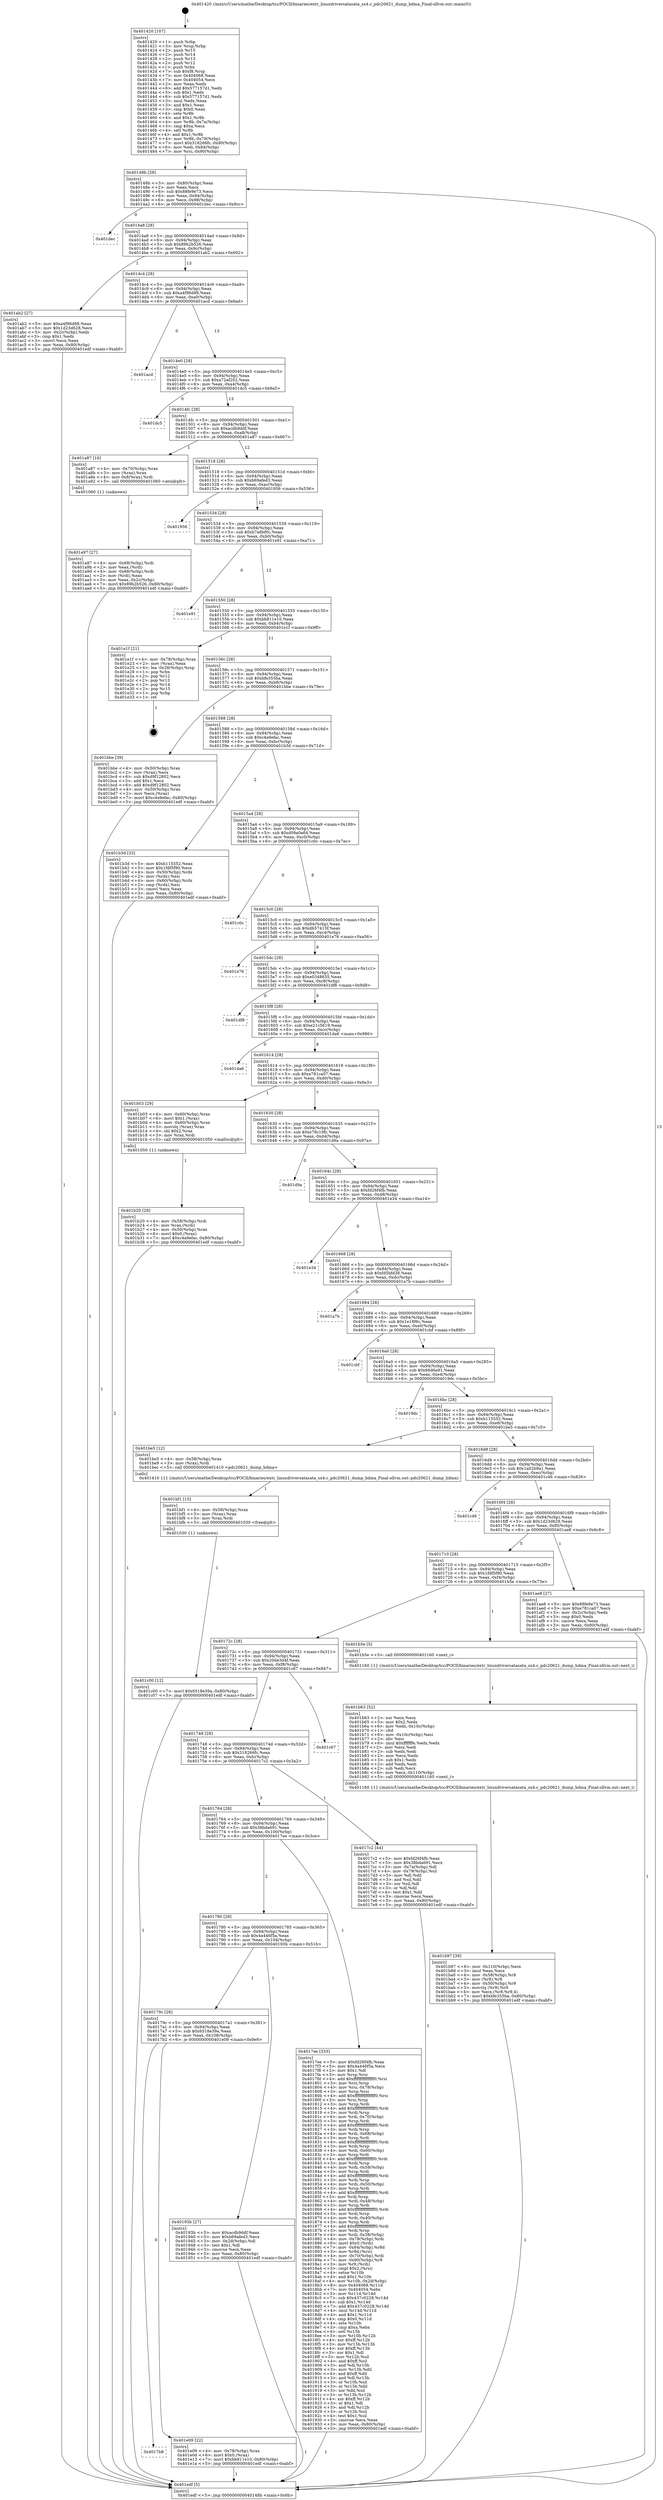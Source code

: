 digraph "0x401420" {
  label = "0x401420 (/mnt/c/Users/mathe/Desktop/tcc/POCII/binaries/extr_linuxdriversatasata_sx4.c_pdc20621_dump_hdma_Final-ollvm.out::main(0))"
  labelloc = "t"
  node[shape=record]

  Entry [label="",width=0.3,height=0.3,shape=circle,fillcolor=black,style=filled]
  "0x40148b" [label="{
     0x40148b [29]\l
     | [instrs]\l
     &nbsp;&nbsp;0x40148b \<+3\>: mov -0x80(%rbp),%eax\l
     &nbsp;&nbsp;0x40148e \<+2\>: mov %eax,%ecx\l
     &nbsp;&nbsp;0x401490 \<+6\>: sub $0x88fe9e73,%ecx\l
     &nbsp;&nbsp;0x401496 \<+6\>: mov %eax,-0x94(%rbp)\l
     &nbsp;&nbsp;0x40149c \<+6\>: mov %ecx,-0x98(%rbp)\l
     &nbsp;&nbsp;0x4014a2 \<+6\>: je 0000000000401dec \<main+0x9cc\>\l
  }"]
  "0x401dec" [label="{
     0x401dec\l
  }", style=dashed]
  "0x4014a8" [label="{
     0x4014a8 [28]\l
     | [instrs]\l
     &nbsp;&nbsp;0x4014a8 \<+5\>: jmp 00000000004014ad \<main+0x8d\>\l
     &nbsp;&nbsp;0x4014ad \<+6\>: mov -0x94(%rbp),%eax\l
     &nbsp;&nbsp;0x4014b3 \<+5\>: sub $0x89b2b526,%eax\l
     &nbsp;&nbsp;0x4014b8 \<+6\>: mov %eax,-0x9c(%rbp)\l
     &nbsp;&nbsp;0x4014be \<+6\>: je 0000000000401ab2 \<main+0x692\>\l
  }"]
  Exit [label="",width=0.3,height=0.3,shape=circle,fillcolor=black,style=filled,peripheries=2]
  "0x401ab2" [label="{
     0x401ab2 [27]\l
     | [instrs]\l
     &nbsp;&nbsp;0x401ab2 \<+5\>: mov $0xa4f96d88,%eax\l
     &nbsp;&nbsp;0x401ab7 \<+5\>: mov $0x1d23d628,%ecx\l
     &nbsp;&nbsp;0x401abc \<+3\>: mov -0x2c(%rbp),%edx\l
     &nbsp;&nbsp;0x401abf \<+3\>: cmp $0x1,%edx\l
     &nbsp;&nbsp;0x401ac2 \<+3\>: cmovl %ecx,%eax\l
     &nbsp;&nbsp;0x401ac5 \<+3\>: mov %eax,-0x80(%rbp)\l
     &nbsp;&nbsp;0x401ac8 \<+5\>: jmp 0000000000401edf \<main+0xabf\>\l
  }"]
  "0x4014c4" [label="{
     0x4014c4 [28]\l
     | [instrs]\l
     &nbsp;&nbsp;0x4014c4 \<+5\>: jmp 00000000004014c9 \<main+0xa9\>\l
     &nbsp;&nbsp;0x4014c9 \<+6\>: mov -0x94(%rbp),%eax\l
     &nbsp;&nbsp;0x4014cf \<+5\>: sub $0xa4f96d88,%eax\l
     &nbsp;&nbsp;0x4014d4 \<+6\>: mov %eax,-0xa0(%rbp)\l
     &nbsp;&nbsp;0x4014da \<+6\>: je 0000000000401acd \<main+0x6ad\>\l
  }"]
  "0x4017b8" [label="{
     0x4017b8\l
  }", style=dashed]
  "0x401acd" [label="{
     0x401acd\l
  }", style=dashed]
  "0x4014e0" [label="{
     0x4014e0 [28]\l
     | [instrs]\l
     &nbsp;&nbsp;0x4014e0 \<+5\>: jmp 00000000004014e5 \<main+0xc5\>\l
     &nbsp;&nbsp;0x4014e5 \<+6\>: mov -0x94(%rbp),%eax\l
     &nbsp;&nbsp;0x4014eb \<+5\>: sub $0xa72af202,%eax\l
     &nbsp;&nbsp;0x4014f0 \<+6\>: mov %eax,-0xa4(%rbp)\l
     &nbsp;&nbsp;0x4014f6 \<+6\>: je 0000000000401dc5 \<main+0x9a5\>\l
  }"]
  "0x401e09" [label="{
     0x401e09 [22]\l
     | [instrs]\l
     &nbsp;&nbsp;0x401e09 \<+4\>: mov -0x78(%rbp),%rax\l
     &nbsp;&nbsp;0x401e0d \<+6\>: movl $0x0,(%rax)\l
     &nbsp;&nbsp;0x401e13 \<+7\>: movl $0xbb811e10,-0x80(%rbp)\l
     &nbsp;&nbsp;0x401e1a \<+5\>: jmp 0000000000401edf \<main+0xabf\>\l
  }"]
  "0x401dc5" [label="{
     0x401dc5\l
  }", style=dashed]
  "0x4014fc" [label="{
     0x4014fc [28]\l
     | [instrs]\l
     &nbsp;&nbsp;0x4014fc \<+5\>: jmp 0000000000401501 \<main+0xe1\>\l
     &nbsp;&nbsp;0x401501 \<+6\>: mov -0x94(%rbp),%eax\l
     &nbsp;&nbsp;0x401507 \<+5\>: sub $0xacdb9ddf,%eax\l
     &nbsp;&nbsp;0x40150c \<+6\>: mov %eax,-0xa8(%rbp)\l
     &nbsp;&nbsp;0x401512 \<+6\>: je 0000000000401a87 \<main+0x667\>\l
  }"]
  "0x401c00" [label="{
     0x401c00 [12]\l
     | [instrs]\l
     &nbsp;&nbsp;0x401c00 \<+7\>: movl $0x6518e39a,-0x80(%rbp)\l
     &nbsp;&nbsp;0x401c07 \<+5\>: jmp 0000000000401edf \<main+0xabf\>\l
  }"]
  "0x401a87" [label="{
     0x401a87 [16]\l
     | [instrs]\l
     &nbsp;&nbsp;0x401a87 \<+4\>: mov -0x70(%rbp),%rax\l
     &nbsp;&nbsp;0x401a8b \<+3\>: mov (%rax),%rax\l
     &nbsp;&nbsp;0x401a8e \<+4\>: mov 0x8(%rax),%rdi\l
     &nbsp;&nbsp;0x401a92 \<+5\>: call 0000000000401060 \<atoi@plt\>\l
     | [calls]\l
     &nbsp;&nbsp;0x401060 \{1\} (unknown)\l
  }"]
  "0x401518" [label="{
     0x401518 [28]\l
     | [instrs]\l
     &nbsp;&nbsp;0x401518 \<+5\>: jmp 000000000040151d \<main+0xfd\>\l
     &nbsp;&nbsp;0x40151d \<+6\>: mov -0x94(%rbp),%eax\l
     &nbsp;&nbsp;0x401523 \<+5\>: sub $0xb69afed3,%eax\l
     &nbsp;&nbsp;0x401528 \<+6\>: mov %eax,-0xac(%rbp)\l
     &nbsp;&nbsp;0x40152e \<+6\>: je 0000000000401956 \<main+0x536\>\l
  }"]
  "0x401bf1" [label="{
     0x401bf1 [15]\l
     | [instrs]\l
     &nbsp;&nbsp;0x401bf1 \<+4\>: mov -0x58(%rbp),%rax\l
     &nbsp;&nbsp;0x401bf5 \<+3\>: mov (%rax),%rax\l
     &nbsp;&nbsp;0x401bf8 \<+3\>: mov %rax,%rdi\l
     &nbsp;&nbsp;0x401bfb \<+5\>: call 0000000000401030 \<free@plt\>\l
     | [calls]\l
     &nbsp;&nbsp;0x401030 \{1\} (unknown)\l
  }"]
  "0x401956" [label="{
     0x401956\l
  }", style=dashed]
  "0x401534" [label="{
     0x401534 [28]\l
     | [instrs]\l
     &nbsp;&nbsp;0x401534 \<+5\>: jmp 0000000000401539 \<main+0x119\>\l
     &nbsp;&nbsp;0x401539 \<+6\>: mov -0x94(%rbp),%eax\l
     &nbsp;&nbsp;0x40153f \<+5\>: sub $0xb7a8bf0c,%eax\l
     &nbsp;&nbsp;0x401544 \<+6\>: mov %eax,-0xb0(%rbp)\l
     &nbsp;&nbsp;0x40154a \<+6\>: je 0000000000401e91 \<main+0xa71\>\l
  }"]
  "0x401b97" [label="{
     0x401b97 [39]\l
     | [instrs]\l
     &nbsp;&nbsp;0x401b97 \<+6\>: mov -0x110(%rbp),%ecx\l
     &nbsp;&nbsp;0x401b9d \<+3\>: imul %eax,%ecx\l
     &nbsp;&nbsp;0x401ba0 \<+4\>: mov -0x58(%rbp),%r8\l
     &nbsp;&nbsp;0x401ba4 \<+3\>: mov (%r8),%r8\l
     &nbsp;&nbsp;0x401ba7 \<+4\>: mov -0x50(%rbp),%r9\l
     &nbsp;&nbsp;0x401bab \<+3\>: movslq (%r9),%r9\l
     &nbsp;&nbsp;0x401bae \<+4\>: mov %ecx,(%r8,%r9,4)\l
     &nbsp;&nbsp;0x401bb2 \<+7\>: movl $0xbfe355ba,-0x80(%rbp)\l
     &nbsp;&nbsp;0x401bb9 \<+5\>: jmp 0000000000401edf \<main+0xabf\>\l
  }"]
  "0x401e91" [label="{
     0x401e91\l
  }", style=dashed]
  "0x401550" [label="{
     0x401550 [28]\l
     | [instrs]\l
     &nbsp;&nbsp;0x401550 \<+5\>: jmp 0000000000401555 \<main+0x135\>\l
     &nbsp;&nbsp;0x401555 \<+6\>: mov -0x94(%rbp),%eax\l
     &nbsp;&nbsp;0x40155b \<+5\>: sub $0xbb811e10,%eax\l
     &nbsp;&nbsp;0x401560 \<+6\>: mov %eax,-0xb4(%rbp)\l
     &nbsp;&nbsp;0x401566 \<+6\>: je 0000000000401e1f \<main+0x9ff\>\l
  }"]
  "0x401b63" [label="{
     0x401b63 [52]\l
     | [instrs]\l
     &nbsp;&nbsp;0x401b63 \<+2\>: xor %ecx,%ecx\l
     &nbsp;&nbsp;0x401b65 \<+5\>: mov $0x2,%edx\l
     &nbsp;&nbsp;0x401b6a \<+6\>: mov %edx,-0x10c(%rbp)\l
     &nbsp;&nbsp;0x401b70 \<+1\>: cltd\l
     &nbsp;&nbsp;0x401b71 \<+6\>: mov -0x10c(%rbp),%esi\l
     &nbsp;&nbsp;0x401b77 \<+2\>: idiv %esi\l
     &nbsp;&nbsp;0x401b79 \<+6\>: imul $0xfffffffe,%edx,%edx\l
     &nbsp;&nbsp;0x401b7f \<+2\>: mov %ecx,%edi\l
     &nbsp;&nbsp;0x401b81 \<+2\>: sub %edx,%edi\l
     &nbsp;&nbsp;0x401b83 \<+2\>: mov %ecx,%edx\l
     &nbsp;&nbsp;0x401b85 \<+3\>: sub $0x1,%edx\l
     &nbsp;&nbsp;0x401b88 \<+2\>: add %edx,%edi\l
     &nbsp;&nbsp;0x401b8a \<+2\>: sub %edi,%ecx\l
     &nbsp;&nbsp;0x401b8c \<+6\>: mov %ecx,-0x110(%rbp)\l
     &nbsp;&nbsp;0x401b92 \<+5\>: call 0000000000401160 \<next_i\>\l
     | [calls]\l
     &nbsp;&nbsp;0x401160 \{1\} (/mnt/c/Users/mathe/Desktop/tcc/POCII/binaries/extr_linuxdriversatasata_sx4.c_pdc20621_dump_hdma_Final-ollvm.out::next_i)\l
  }"]
  "0x401e1f" [label="{
     0x401e1f [21]\l
     | [instrs]\l
     &nbsp;&nbsp;0x401e1f \<+4\>: mov -0x78(%rbp),%rax\l
     &nbsp;&nbsp;0x401e23 \<+2\>: mov (%rax),%eax\l
     &nbsp;&nbsp;0x401e25 \<+4\>: lea -0x28(%rbp),%rsp\l
     &nbsp;&nbsp;0x401e29 \<+1\>: pop %rbx\l
     &nbsp;&nbsp;0x401e2a \<+2\>: pop %r12\l
     &nbsp;&nbsp;0x401e2c \<+2\>: pop %r13\l
     &nbsp;&nbsp;0x401e2e \<+2\>: pop %r14\l
     &nbsp;&nbsp;0x401e30 \<+2\>: pop %r15\l
     &nbsp;&nbsp;0x401e32 \<+1\>: pop %rbp\l
     &nbsp;&nbsp;0x401e33 \<+1\>: ret\l
  }"]
  "0x40156c" [label="{
     0x40156c [28]\l
     | [instrs]\l
     &nbsp;&nbsp;0x40156c \<+5\>: jmp 0000000000401571 \<main+0x151\>\l
     &nbsp;&nbsp;0x401571 \<+6\>: mov -0x94(%rbp),%eax\l
     &nbsp;&nbsp;0x401577 \<+5\>: sub $0xbfe355ba,%eax\l
     &nbsp;&nbsp;0x40157c \<+6\>: mov %eax,-0xb8(%rbp)\l
     &nbsp;&nbsp;0x401582 \<+6\>: je 0000000000401bbe \<main+0x79e\>\l
  }"]
  "0x401b20" [label="{
     0x401b20 [29]\l
     | [instrs]\l
     &nbsp;&nbsp;0x401b20 \<+4\>: mov -0x58(%rbp),%rdi\l
     &nbsp;&nbsp;0x401b24 \<+3\>: mov %rax,(%rdi)\l
     &nbsp;&nbsp;0x401b27 \<+4\>: mov -0x50(%rbp),%rax\l
     &nbsp;&nbsp;0x401b2b \<+6\>: movl $0x0,(%rax)\l
     &nbsp;&nbsp;0x401b31 \<+7\>: movl $0xc4a9efac,-0x80(%rbp)\l
     &nbsp;&nbsp;0x401b38 \<+5\>: jmp 0000000000401edf \<main+0xabf\>\l
  }"]
  "0x401bbe" [label="{
     0x401bbe [39]\l
     | [instrs]\l
     &nbsp;&nbsp;0x401bbe \<+4\>: mov -0x50(%rbp),%rax\l
     &nbsp;&nbsp;0x401bc2 \<+2\>: mov (%rax),%ecx\l
     &nbsp;&nbsp;0x401bc4 \<+6\>: sub $0xd9f12802,%ecx\l
     &nbsp;&nbsp;0x401bca \<+3\>: add $0x1,%ecx\l
     &nbsp;&nbsp;0x401bcd \<+6\>: add $0xd9f12802,%ecx\l
     &nbsp;&nbsp;0x401bd3 \<+4\>: mov -0x50(%rbp),%rax\l
     &nbsp;&nbsp;0x401bd7 \<+2\>: mov %ecx,(%rax)\l
     &nbsp;&nbsp;0x401bd9 \<+7\>: movl $0xc4a9efac,-0x80(%rbp)\l
     &nbsp;&nbsp;0x401be0 \<+5\>: jmp 0000000000401edf \<main+0xabf\>\l
  }"]
  "0x401588" [label="{
     0x401588 [28]\l
     | [instrs]\l
     &nbsp;&nbsp;0x401588 \<+5\>: jmp 000000000040158d \<main+0x16d\>\l
     &nbsp;&nbsp;0x40158d \<+6\>: mov -0x94(%rbp),%eax\l
     &nbsp;&nbsp;0x401593 \<+5\>: sub $0xc4a9efac,%eax\l
     &nbsp;&nbsp;0x401598 \<+6\>: mov %eax,-0xbc(%rbp)\l
     &nbsp;&nbsp;0x40159e \<+6\>: je 0000000000401b3d \<main+0x71d\>\l
  }"]
  "0x401a97" [label="{
     0x401a97 [27]\l
     | [instrs]\l
     &nbsp;&nbsp;0x401a97 \<+4\>: mov -0x68(%rbp),%rdi\l
     &nbsp;&nbsp;0x401a9b \<+2\>: mov %eax,(%rdi)\l
     &nbsp;&nbsp;0x401a9d \<+4\>: mov -0x68(%rbp),%rdi\l
     &nbsp;&nbsp;0x401aa1 \<+2\>: mov (%rdi),%eax\l
     &nbsp;&nbsp;0x401aa3 \<+3\>: mov %eax,-0x2c(%rbp)\l
     &nbsp;&nbsp;0x401aa6 \<+7\>: movl $0x89b2b526,-0x80(%rbp)\l
     &nbsp;&nbsp;0x401aad \<+5\>: jmp 0000000000401edf \<main+0xabf\>\l
  }"]
  "0x401b3d" [label="{
     0x401b3d [33]\l
     | [instrs]\l
     &nbsp;&nbsp;0x401b3d \<+5\>: mov $0xb115552,%eax\l
     &nbsp;&nbsp;0x401b42 \<+5\>: mov $0x1fdf5f90,%ecx\l
     &nbsp;&nbsp;0x401b47 \<+4\>: mov -0x50(%rbp),%rdx\l
     &nbsp;&nbsp;0x401b4b \<+2\>: mov (%rdx),%esi\l
     &nbsp;&nbsp;0x401b4d \<+4\>: mov -0x60(%rbp),%rdx\l
     &nbsp;&nbsp;0x401b51 \<+2\>: cmp (%rdx),%esi\l
     &nbsp;&nbsp;0x401b53 \<+3\>: cmovl %ecx,%eax\l
     &nbsp;&nbsp;0x401b56 \<+3\>: mov %eax,-0x80(%rbp)\l
     &nbsp;&nbsp;0x401b59 \<+5\>: jmp 0000000000401edf \<main+0xabf\>\l
  }"]
  "0x4015a4" [label="{
     0x4015a4 [28]\l
     | [instrs]\l
     &nbsp;&nbsp;0x4015a4 \<+5\>: jmp 00000000004015a9 \<main+0x189\>\l
     &nbsp;&nbsp;0x4015a9 \<+6\>: mov -0x94(%rbp),%eax\l
     &nbsp;&nbsp;0x4015af \<+5\>: sub $0xd09a0a64,%eax\l
     &nbsp;&nbsp;0x4015b4 \<+6\>: mov %eax,-0xc0(%rbp)\l
     &nbsp;&nbsp;0x4015ba \<+6\>: je 0000000000401c0c \<main+0x7ec\>\l
  }"]
  "0x40179c" [label="{
     0x40179c [28]\l
     | [instrs]\l
     &nbsp;&nbsp;0x40179c \<+5\>: jmp 00000000004017a1 \<main+0x381\>\l
     &nbsp;&nbsp;0x4017a1 \<+6\>: mov -0x94(%rbp),%eax\l
     &nbsp;&nbsp;0x4017a7 \<+5\>: sub $0x6518e39a,%eax\l
     &nbsp;&nbsp;0x4017ac \<+6\>: mov %eax,-0x108(%rbp)\l
     &nbsp;&nbsp;0x4017b2 \<+6\>: je 0000000000401e09 \<main+0x9e9\>\l
  }"]
  "0x401c0c" [label="{
     0x401c0c\l
  }", style=dashed]
  "0x4015c0" [label="{
     0x4015c0 [28]\l
     | [instrs]\l
     &nbsp;&nbsp;0x4015c0 \<+5\>: jmp 00000000004015c5 \<main+0x1a5\>\l
     &nbsp;&nbsp;0x4015c5 \<+6\>: mov -0x94(%rbp),%eax\l
     &nbsp;&nbsp;0x4015cb \<+5\>: sub $0xdb57415f,%eax\l
     &nbsp;&nbsp;0x4015d0 \<+6\>: mov %eax,-0xc4(%rbp)\l
     &nbsp;&nbsp;0x4015d6 \<+6\>: je 0000000000401e76 \<main+0xa56\>\l
  }"]
  "0x40193b" [label="{
     0x40193b [27]\l
     | [instrs]\l
     &nbsp;&nbsp;0x40193b \<+5\>: mov $0xacdb9ddf,%eax\l
     &nbsp;&nbsp;0x401940 \<+5\>: mov $0xb69afed3,%ecx\l
     &nbsp;&nbsp;0x401945 \<+3\>: mov -0x2d(%rbp),%dl\l
     &nbsp;&nbsp;0x401948 \<+3\>: test $0x1,%dl\l
     &nbsp;&nbsp;0x40194b \<+3\>: cmovne %ecx,%eax\l
     &nbsp;&nbsp;0x40194e \<+3\>: mov %eax,-0x80(%rbp)\l
     &nbsp;&nbsp;0x401951 \<+5\>: jmp 0000000000401edf \<main+0xabf\>\l
  }"]
  "0x401e76" [label="{
     0x401e76\l
  }", style=dashed]
  "0x4015dc" [label="{
     0x4015dc [28]\l
     | [instrs]\l
     &nbsp;&nbsp;0x4015dc \<+5\>: jmp 00000000004015e1 \<main+0x1c1\>\l
     &nbsp;&nbsp;0x4015e1 \<+6\>: mov -0x94(%rbp),%eax\l
     &nbsp;&nbsp;0x4015e7 \<+5\>: sub $0xe0348635,%eax\l
     &nbsp;&nbsp;0x4015ec \<+6\>: mov %eax,-0xc8(%rbp)\l
     &nbsp;&nbsp;0x4015f2 \<+6\>: je 0000000000401df8 \<main+0x9d8\>\l
  }"]
  "0x401780" [label="{
     0x401780 [28]\l
     | [instrs]\l
     &nbsp;&nbsp;0x401780 \<+5\>: jmp 0000000000401785 \<main+0x365\>\l
     &nbsp;&nbsp;0x401785 \<+6\>: mov -0x94(%rbp),%eax\l
     &nbsp;&nbsp;0x40178b \<+5\>: sub $0x4a446f5a,%eax\l
     &nbsp;&nbsp;0x401790 \<+6\>: mov %eax,-0x104(%rbp)\l
     &nbsp;&nbsp;0x401796 \<+6\>: je 000000000040193b \<main+0x51b\>\l
  }"]
  "0x401df8" [label="{
     0x401df8\l
  }", style=dashed]
  "0x4015f8" [label="{
     0x4015f8 [28]\l
     | [instrs]\l
     &nbsp;&nbsp;0x4015f8 \<+5\>: jmp 00000000004015fd \<main+0x1dd\>\l
     &nbsp;&nbsp;0x4015fd \<+6\>: mov -0x94(%rbp),%eax\l
     &nbsp;&nbsp;0x401603 \<+5\>: sub $0xe21c5619,%eax\l
     &nbsp;&nbsp;0x401608 \<+6\>: mov %eax,-0xcc(%rbp)\l
     &nbsp;&nbsp;0x40160e \<+6\>: je 0000000000401da6 \<main+0x986\>\l
  }"]
  "0x4017ee" [label="{
     0x4017ee [333]\l
     | [instrs]\l
     &nbsp;&nbsp;0x4017ee \<+5\>: mov $0xfd26f4fb,%eax\l
     &nbsp;&nbsp;0x4017f3 \<+5\>: mov $0x4a446f5a,%ecx\l
     &nbsp;&nbsp;0x4017f8 \<+2\>: mov $0x1,%dl\l
     &nbsp;&nbsp;0x4017fa \<+3\>: mov %rsp,%rsi\l
     &nbsp;&nbsp;0x4017fd \<+4\>: add $0xfffffffffffffff0,%rsi\l
     &nbsp;&nbsp;0x401801 \<+3\>: mov %rsi,%rsp\l
     &nbsp;&nbsp;0x401804 \<+4\>: mov %rsi,-0x78(%rbp)\l
     &nbsp;&nbsp;0x401808 \<+3\>: mov %rsp,%rsi\l
     &nbsp;&nbsp;0x40180b \<+4\>: add $0xfffffffffffffff0,%rsi\l
     &nbsp;&nbsp;0x40180f \<+3\>: mov %rsi,%rsp\l
     &nbsp;&nbsp;0x401812 \<+3\>: mov %rsp,%rdi\l
     &nbsp;&nbsp;0x401815 \<+4\>: add $0xfffffffffffffff0,%rdi\l
     &nbsp;&nbsp;0x401819 \<+3\>: mov %rdi,%rsp\l
     &nbsp;&nbsp;0x40181c \<+4\>: mov %rdi,-0x70(%rbp)\l
     &nbsp;&nbsp;0x401820 \<+3\>: mov %rsp,%rdi\l
     &nbsp;&nbsp;0x401823 \<+4\>: add $0xfffffffffffffff0,%rdi\l
     &nbsp;&nbsp;0x401827 \<+3\>: mov %rdi,%rsp\l
     &nbsp;&nbsp;0x40182a \<+4\>: mov %rdi,-0x68(%rbp)\l
     &nbsp;&nbsp;0x40182e \<+3\>: mov %rsp,%rdi\l
     &nbsp;&nbsp;0x401831 \<+4\>: add $0xfffffffffffffff0,%rdi\l
     &nbsp;&nbsp;0x401835 \<+3\>: mov %rdi,%rsp\l
     &nbsp;&nbsp;0x401838 \<+4\>: mov %rdi,-0x60(%rbp)\l
     &nbsp;&nbsp;0x40183c \<+3\>: mov %rsp,%rdi\l
     &nbsp;&nbsp;0x40183f \<+4\>: add $0xfffffffffffffff0,%rdi\l
     &nbsp;&nbsp;0x401843 \<+3\>: mov %rdi,%rsp\l
     &nbsp;&nbsp;0x401846 \<+4\>: mov %rdi,-0x58(%rbp)\l
     &nbsp;&nbsp;0x40184a \<+3\>: mov %rsp,%rdi\l
     &nbsp;&nbsp;0x40184d \<+4\>: add $0xfffffffffffffff0,%rdi\l
     &nbsp;&nbsp;0x401851 \<+3\>: mov %rdi,%rsp\l
     &nbsp;&nbsp;0x401854 \<+4\>: mov %rdi,-0x50(%rbp)\l
     &nbsp;&nbsp;0x401858 \<+3\>: mov %rsp,%rdi\l
     &nbsp;&nbsp;0x40185b \<+4\>: add $0xfffffffffffffff0,%rdi\l
     &nbsp;&nbsp;0x40185f \<+3\>: mov %rdi,%rsp\l
     &nbsp;&nbsp;0x401862 \<+4\>: mov %rdi,-0x48(%rbp)\l
     &nbsp;&nbsp;0x401866 \<+3\>: mov %rsp,%rdi\l
     &nbsp;&nbsp;0x401869 \<+4\>: add $0xfffffffffffffff0,%rdi\l
     &nbsp;&nbsp;0x40186d \<+3\>: mov %rdi,%rsp\l
     &nbsp;&nbsp;0x401870 \<+4\>: mov %rdi,-0x40(%rbp)\l
     &nbsp;&nbsp;0x401874 \<+3\>: mov %rsp,%rdi\l
     &nbsp;&nbsp;0x401877 \<+4\>: add $0xfffffffffffffff0,%rdi\l
     &nbsp;&nbsp;0x40187b \<+3\>: mov %rdi,%rsp\l
     &nbsp;&nbsp;0x40187e \<+4\>: mov %rdi,-0x38(%rbp)\l
     &nbsp;&nbsp;0x401882 \<+4\>: mov -0x78(%rbp),%rdi\l
     &nbsp;&nbsp;0x401886 \<+6\>: movl $0x0,(%rdi)\l
     &nbsp;&nbsp;0x40188c \<+7\>: mov -0x84(%rbp),%r8d\l
     &nbsp;&nbsp;0x401893 \<+3\>: mov %r8d,(%rsi)\l
     &nbsp;&nbsp;0x401896 \<+4\>: mov -0x70(%rbp),%rdi\l
     &nbsp;&nbsp;0x40189a \<+7\>: mov -0x90(%rbp),%r9\l
     &nbsp;&nbsp;0x4018a1 \<+3\>: mov %r9,(%rdi)\l
     &nbsp;&nbsp;0x4018a4 \<+3\>: cmpl $0x2,(%rsi)\l
     &nbsp;&nbsp;0x4018a7 \<+4\>: setne %r10b\l
     &nbsp;&nbsp;0x4018ab \<+4\>: and $0x1,%r10b\l
     &nbsp;&nbsp;0x4018af \<+4\>: mov %r10b,-0x2d(%rbp)\l
     &nbsp;&nbsp;0x4018b3 \<+8\>: mov 0x404068,%r11d\l
     &nbsp;&nbsp;0x4018bb \<+7\>: mov 0x404054,%ebx\l
     &nbsp;&nbsp;0x4018c2 \<+3\>: mov %r11d,%r14d\l
     &nbsp;&nbsp;0x4018c5 \<+7\>: sub $0x437c0228,%r14d\l
     &nbsp;&nbsp;0x4018cc \<+4\>: sub $0x1,%r14d\l
     &nbsp;&nbsp;0x4018d0 \<+7\>: add $0x437c0228,%r14d\l
     &nbsp;&nbsp;0x4018d7 \<+4\>: imul %r14d,%r11d\l
     &nbsp;&nbsp;0x4018db \<+4\>: and $0x1,%r11d\l
     &nbsp;&nbsp;0x4018df \<+4\>: cmp $0x0,%r11d\l
     &nbsp;&nbsp;0x4018e3 \<+4\>: sete %r10b\l
     &nbsp;&nbsp;0x4018e7 \<+3\>: cmp $0xa,%ebx\l
     &nbsp;&nbsp;0x4018ea \<+4\>: setl %r15b\l
     &nbsp;&nbsp;0x4018ee \<+3\>: mov %r10b,%r12b\l
     &nbsp;&nbsp;0x4018f1 \<+4\>: xor $0xff,%r12b\l
     &nbsp;&nbsp;0x4018f5 \<+3\>: mov %r15b,%r13b\l
     &nbsp;&nbsp;0x4018f8 \<+4\>: xor $0xff,%r13b\l
     &nbsp;&nbsp;0x4018fc \<+3\>: xor $0x1,%dl\l
     &nbsp;&nbsp;0x4018ff \<+3\>: mov %r12b,%sil\l
     &nbsp;&nbsp;0x401902 \<+4\>: and $0xff,%sil\l
     &nbsp;&nbsp;0x401906 \<+3\>: and %dl,%r10b\l
     &nbsp;&nbsp;0x401909 \<+3\>: mov %r13b,%dil\l
     &nbsp;&nbsp;0x40190c \<+4\>: and $0xff,%dil\l
     &nbsp;&nbsp;0x401910 \<+3\>: and %dl,%r15b\l
     &nbsp;&nbsp;0x401913 \<+3\>: or %r10b,%sil\l
     &nbsp;&nbsp;0x401916 \<+3\>: or %r15b,%dil\l
     &nbsp;&nbsp;0x401919 \<+3\>: xor %dil,%sil\l
     &nbsp;&nbsp;0x40191c \<+3\>: or %r13b,%r12b\l
     &nbsp;&nbsp;0x40191f \<+4\>: xor $0xff,%r12b\l
     &nbsp;&nbsp;0x401923 \<+3\>: or $0x1,%dl\l
     &nbsp;&nbsp;0x401926 \<+3\>: and %dl,%r12b\l
     &nbsp;&nbsp;0x401929 \<+3\>: or %r12b,%sil\l
     &nbsp;&nbsp;0x40192c \<+4\>: test $0x1,%sil\l
     &nbsp;&nbsp;0x401930 \<+3\>: cmovne %ecx,%eax\l
     &nbsp;&nbsp;0x401933 \<+3\>: mov %eax,-0x80(%rbp)\l
     &nbsp;&nbsp;0x401936 \<+5\>: jmp 0000000000401edf \<main+0xabf\>\l
  }"]
  "0x401da6" [label="{
     0x401da6\l
  }", style=dashed]
  "0x401614" [label="{
     0x401614 [28]\l
     | [instrs]\l
     &nbsp;&nbsp;0x401614 \<+5\>: jmp 0000000000401619 \<main+0x1f9\>\l
     &nbsp;&nbsp;0x401619 \<+6\>: mov -0x94(%rbp),%eax\l
     &nbsp;&nbsp;0x40161f \<+5\>: sub $0xe781ca07,%eax\l
     &nbsp;&nbsp;0x401624 \<+6\>: mov %eax,-0xd0(%rbp)\l
     &nbsp;&nbsp;0x40162a \<+6\>: je 0000000000401b03 \<main+0x6e3\>\l
  }"]
  "0x401420" [label="{
     0x401420 [107]\l
     | [instrs]\l
     &nbsp;&nbsp;0x401420 \<+1\>: push %rbp\l
     &nbsp;&nbsp;0x401421 \<+3\>: mov %rsp,%rbp\l
     &nbsp;&nbsp;0x401424 \<+2\>: push %r15\l
     &nbsp;&nbsp;0x401426 \<+2\>: push %r14\l
     &nbsp;&nbsp;0x401428 \<+2\>: push %r13\l
     &nbsp;&nbsp;0x40142a \<+2\>: push %r12\l
     &nbsp;&nbsp;0x40142c \<+1\>: push %rbx\l
     &nbsp;&nbsp;0x40142d \<+7\>: sub $0xf8,%rsp\l
     &nbsp;&nbsp;0x401434 \<+7\>: mov 0x404068,%eax\l
     &nbsp;&nbsp;0x40143b \<+7\>: mov 0x404054,%ecx\l
     &nbsp;&nbsp;0x401442 \<+2\>: mov %eax,%edx\l
     &nbsp;&nbsp;0x401444 \<+6\>: add $0x577157d1,%edx\l
     &nbsp;&nbsp;0x40144a \<+3\>: sub $0x1,%edx\l
     &nbsp;&nbsp;0x40144d \<+6\>: sub $0x577157d1,%edx\l
     &nbsp;&nbsp;0x401453 \<+3\>: imul %edx,%eax\l
     &nbsp;&nbsp;0x401456 \<+3\>: and $0x1,%eax\l
     &nbsp;&nbsp;0x401459 \<+3\>: cmp $0x0,%eax\l
     &nbsp;&nbsp;0x40145c \<+4\>: sete %r8b\l
     &nbsp;&nbsp;0x401460 \<+4\>: and $0x1,%r8b\l
     &nbsp;&nbsp;0x401464 \<+4\>: mov %r8b,-0x7a(%rbp)\l
     &nbsp;&nbsp;0x401468 \<+3\>: cmp $0xa,%ecx\l
     &nbsp;&nbsp;0x40146b \<+4\>: setl %r8b\l
     &nbsp;&nbsp;0x40146f \<+4\>: and $0x1,%r8b\l
     &nbsp;&nbsp;0x401473 \<+4\>: mov %r8b,-0x79(%rbp)\l
     &nbsp;&nbsp;0x401477 \<+7\>: movl $0x318266fc,-0x80(%rbp)\l
     &nbsp;&nbsp;0x40147e \<+6\>: mov %edi,-0x84(%rbp)\l
     &nbsp;&nbsp;0x401484 \<+7\>: mov %rsi,-0x90(%rbp)\l
  }"]
  "0x401b03" [label="{
     0x401b03 [29]\l
     | [instrs]\l
     &nbsp;&nbsp;0x401b03 \<+4\>: mov -0x60(%rbp),%rax\l
     &nbsp;&nbsp;0x401b07 \<+6\>: movl $0x1,(%rax)\l
     &nbsp;&nbsp;0x401b0d \<+4\>: mov -0x60(%rbp),%rax\l
     &nbsp;&nbsp;0x401b11 \<+3\>: movslq (%rax),%rax\l
     &nbsp;&nbsp;0x401b14 \<+4\>: shl $0x2,%rax\l
     &nbsp;&nbsp;0x401b18 \<+3\>: mov %rax,%rdi\l
     &nbsp;&nbsp;0x401b1b \<+5\>: call 0000000000401050 \<malloc@plt\>\l
     | [calls]\l
     &nbsp;&nbsp;0x401050 \{1\} (unknown)\l
  }"]
  "0x401630" [label="{
     0x401630 [28]\l
     | [instrs]\l
     &nbsp;&nbsp;0x401630 \<+5\>: jmp 0000000000401635 \<main+0x215\>\l
     &nbsp;&nbsp;0x401635 \<+6\>: mov -0x94(%rbp),%eax\l
     &nbsp;&nbsp;0x40163b \<+5\>: sub $0xe78c19fc,%eax\l
     &nbsp;&nbsp;0x401640 \<+6\>: mov %eax,-0xd4(%rbp)\l
     &nbsp;&nbsp;0x401646 \<+6\>: je 0000000000401d9a \<main+0x97a\>\l
  }"]
  "0x401edf" [label="{
     0x401edf [5]\l
     | [instrs]\l
     &nbsp;&nbsp;0x401edf \<+5\>: jmp 000000000040148b \<main+0x6b\>\l
  }"]
  "0x401d9a" [label="{
     0x401d9a\l
  }", style=dashed]
  "0x40164c" [label="{
     0x40164c [28]\l
     | [instrs]\l
     &nbsp;&nbsp;0x40164c \<+5\>: jmp 0000000000401651 \<main+0x231\>\l
     &nbsp;&nbsp;0x401651 \<+6\>: mov -0x94(%rbp),%eax\l
     &nbsp;&nbsp;0x401657 \<+5\>: sub $0xfd26f4fb,%eax\l
     &nbsp;&nbsp;0x40165c \<+6\>: mov %eax,-0xd8(%rbp)\l
     &nbsp;&nbsp;0x401662 \<+6\>: je 0000000000401e34 \<main+0xa14\>\l
  }"]
  "0x401764" [label="{
     0x401764 [28]\l
     | [instrs]\l
     &nbsp;&nbsp;0x401764 \<+5\>: jmp 0000000000401769 \<main+0x349\>\l
     &nbsp;&nbsp;0x401769 \<+6\>: mov -0x94(%rbp),%eax\l
     &nbsp;&nbsp;0x40176f \<+5\>: sub $0x38bda691,%eax\l
     &nbsp;&nbsp;0x401774 \<+6\>: mov %eax,-0x100(%rbp)\l
     &nbsp;&nbsp;0x40177a \<+6\>: je 00000000004017ee \<main+0x3ce\>\l
  }"]
  "0x401e34" [label="{
     0x401e34\l
  }", style=dashed]
  "0x401668" [label="{
     0x401668 [28]\l
     | [instrs]\l
     &nbsp;&nbsp;0x401668 \<+5\>: jmp 000000000040166d \<main+0x24d\>\l
     &nbsp;&nbsp;0x40166d \<+6\>: mov -0x94(%rbp),%eax\l
     &nbsp;&nbsp;0x401673 \<+5\>: sub $0xfd5bfd38,%eax\l
     &nbsp;&nbsp;0x401678 \<+6\>: mov %eax,-0xdc(%rbp)\l
     &nbsp;&nbsp;0x40167e \<+6\>: je 0000000000401a7b \<main+0x65b\>\l
  }"]
  "0x4017c2" [label="{
     0x4017c2 [44]\l
     | [instrs]\l
     &nbsp;&nbsp;0x4017c2 \<+5\>: mov $0xfd26f4fb,%eax\l
     &nbsp;&nbsp;0x4017c7 \<+5\>: mov $0x38bda691,%ecx\l
     &nbsp;&nbsp;0x4017cc \<+3\>: mov -0x7a(%rbp),%dl\l
     &nbsp;&nbsp;0x4017cf \<+4\>: mov -0x79(%rbp),%sil\l
     &nbsp;&nbsp;0x4017d3 \<+3\>: mov %dl,%dil\l
     &nbsp;&nbsp;0x4017d6 \<+3\>: and %sil,%dil\l
     &nbsp;&nbsp;0x4017d9 \<+3\>: xor %sil,%dl\l
     &nbsp;&nbsp;0x4017dc \<+3\>: or %dl,%dil\l
     &nbsp;&nbsp;0x4017df \<+4\>: test $0x1,%dil\l
     &nbsp;&nbsp;0x4017e3 \<+3\>: cmovne %ecx,%eax\l
     &nbsp;&nbsp;0x4017e6 \<+3\>: mov %eax,-0x80(%rbp)\l
     &nbsp;&nbsp;0x4017e9 \<+5\>: jmp 0000000000401edf \<main+0xabf\>\l
  }"]
  "0x401a7b" [label="{
     0x401a7b\l
  }", style=dashed]
  "0x401684" [label="{
     0x401684 [28]\l
     | [instrs]\l
     &nbsp;&nbsp;0x401684 \<+5\>: jmp 0000000000401689 \<main+0x269\>\l
     &nbsp;&nbsp;0x401689 \<+6\>: mov -0x94(%rbp),%eax\l
     &nbsp;&nbsp;0x40168f \<+5\>: sub $0x1e18f6c,%eax\l
     &nbsp;&nbsp;0x401694 \<+6\>: mov %eax,-0xe0(%rbp)\l
     &nbsp;&nbsp;0x40169a \<+6\>: je 0000000000401cbf \<main+0x89f\>\l
  }"]
  "0x401748" [label="{
     0x401748 [28]\l
     | [instrs]\l
     &nbsp;&nbsp;0x401748 \<+5\>: jmp 000000000040174d \<main+0x32d\>\l
     &nbsp;&nbsp;0x40174d \<+6\>: mov -0x94(%rbp),%eax\l
     &nbsp;&nbsp;0x401753 \<+5\>: sub $0x318266fc,%eax\l
     &nbsp;&nbsp;0x401758 \<+6\>: mov %eax,-0xfc(%rbp)\l
     &nbsp;&nbsp;0x40175e \<+6\>: je 00000000004017c2 \<main+0x3a2\>\l
  }"]
  "0x401cbf" [label="{
     0x401cbf\l
  }", style=dashed]
  "0x4016a0" [label="{
     0x4016a0 [28]\l
     | [instrs]\l
     &nbsp;&nbsp;0x4016a0 \<+5\>: jmp 00000000004016a5 \<main+0x285\>\l
     &nbsp;&nbsp;0x4016a5 \<+6\>: mov -0x94(%rbp),%eax\l
     &nbsp;&nbsp;0x4016ab \<+5\>: sub $0x66d6a91,%eax\l
     &nbsp;&nbsp;0x4016b0 \<+6\>: mov %eax,-0xe4(%rbp)\l
     &nbsp;&nbsp;0x4016b6 \<+6\>: je 00000000004019dc \<main+0x5bc\>\l
  }"]
  "0x401c67" [label="{
     0x401c67\l
  }", style=dashed]
  "0x4019dc" [label="{
     0x4019dc\l
  }", style=dashed]
  "0x4016bc" [label="{
     0x4016bc [28]\l
     | [instrs]\l
     &nbsp;&nbsp;0x4016bc \<+5\>: jmp 00000000004016c1 \<main+0x2a1\>\l
     &nbsp;&nbsp;0x4016c1 \<+6\>: mov -0x94(%rbp),%eax\l
     &nbsp;&nbsp;0x4016c7 \<+5\>: sub $0xb115552,%eax\l
     &nbsp;&nbsp;0x4016cc \<+6\>: mov %eax,-0xe8(%rbp)\l
     &nbsp;&nbsp;0x4016d2 \<+6\>: je 0000000000401be5 \<main+0x7c5\>\l
  }"]
  "0x40172c" [label="{
     0x40172c [28]\l
     | [instrs]\l
     &nbsp;&nbsp;0x40172c \<+5\>: jmp 0000000000401731 \<main+0x311\>\l
     &nbsp;&nbsp;0x401731 \<+6\>: mov -0x94(%rbp),%eax\l
     &nbsp;&nbsp;0x401737 \<+5\>: sub $0x20de3d4f,%eax\l
     &nbsp;&nbsp;0x40173c \<+6\>: mov %eax,-0xf8(%rbp)\l
     &nbsp;&nbsp;0x401742 \<+6\>: je 0000000000401c67 \<main+0x847\>\l
  }"]
  "0x401be5" [label="{
     0x401be5 [12]\l
     | [instrs]\l
     &nbsp;&nbsp;0x401be5 \<+4\>: mov -0x58(%rbp),%rax\l
     &nbsp;&nbsp;0x401be9 \<+3\>: mov (%rax),%rdi\l
     &nbsp;&nbsp;0x401bec \<+5\>: call 0000000000401410 \<pdc20621_dump_hdma\>\l
     | [calls]\l
     &nbsp;&nbsp;0x401410 \{1\} (/mnt/c/Users/mathe/Desktop/tcc/POCII/binaries/extr_linuxdriversatasata_sx4.c_pdc20621_dump_hdma_Final-ollvm.out::pdc20621_dump_hdma)\l
  }"]
  "0x4016d8" [label="{
     0x4016d8 [28]\l
     | [instrs]\l
     &nbsp;&nbsp;0x4016d8 \<+5\>: jmp 00000000004016dd \<main+0x2bd\>\l
     &nbsp;&nbsp;0x4016dd \<+6\>: mov -0x94(%rbp),%eax\l
     &nbsp;&nbsp;0x4016e3 \<+5\>: sub $0x1a02b9a1,%eax\l
     &nbsp;&nbsp;0x4016e8 \<+6\>: mov %eax,-0xec(%rbp)\l
     &nbsp;&nbsp;0x4016ee \<+6\>: je 0000000000401c46 \<main+0x826\>\l
  }"]
  "0x401b5e" [label="{
     0x401b5e [5]\l
     | [instrs]\l
     &nbsp;&nbsp;0x401b5e \<+5\>: call 0000000000401160 \<next_i\>\l
     | [calls]\l
     &nbsp;&nbsp;0x401160 \{1\} (/mnt/c/Users/mathe/Desktop/tcc/POCII/binaries/extr_linuxdriversatasata_sx4.c_pdc20621_dump_hdma_Final-ollvm.out::next_i)\l
  }"]
  "0x401c46" [label="{
     0x401c46\l
  }", style=dashed]
  "0x4016f4" [label="{
     0x4016f4 [28]\l
     | [instrs]\l
     &nbsp;&nbsp;0x4016f4 \<+5\>: jmp 00000000004016f9 \<main+0x2d9\>\l
     &nbsp;&nbsp;0x4016f9 \<+6\>: mov -0x94(%rbp),%eax\l
     &nbsp;&nbsp;0x4016ff \<+5\>: sub $0x1d23d628,%eax\l
     &nbsp;&nbsp;0x401704 \<+6\>: mov %eax,-0xf0(%rbp)\l
     &nbsp;&nbsp;0x40170a \<+6\>: je 0000000000401ae8 \<main+0x6c8\>\l
  }"]
  "0x401710" [label="{
     0x401710 [28]\l
     | [instrs]\l
     &nbsp;&nbsp;0x401710 \<+5\>: jmp 0000000000401715 \<main+0x2f5\>\l
     &nbsp;&nbsp;0x401715 \<+6\>: mov -0x94(%rbp),%eax\l
     &nbsp;&nbsp;0x40171b \<+5\>: sub $0x1fdf5f90,%eax\l
     &nbsp;&nbsp;0x401720 \<+6\>: mov %eax,-0xf4(%rbp)\l
     &nbsp;&nbsp;0x401726 \<+6\>: je 0000000000401b5e \<main+0x73e\>\l
  }"]
  "0x401ae8" [label="{
     0x401ae8 [27]\l
     | [instrs]\l
     &nbsp;&nbsp;0x401ae8 \<+5\>: mov $0x88fe9e73,%eax\l
     &nbsp;&nbsp;0x401aed \<+5\>: mov $0xe781ca07,%ecx\l
     &nbsp;&nbsp;0x401af2 \<+3\>: mov -0x2c(%rbp),%edx\l
     &nbsp;&nbsp;0x401af5 \<+3\>: cmp $0x0,%edx\l
     &nbsp;&nbsp;0x401af8 \<+3\>: cmove %ecx,%eax\l
     &nbsp;&nbsp;0x401afb \<+3\>: mov %eax,-0x80(%rbp)\l
     &nbsp;&nbsp;0x401afe \<+5\>: jmp 0000000000401edf \<main+0xabf\>\l
  }"]
  Entry -> "0x401420" [label=" 1"]
  "0x40148b" -> "0x401dec" [label=" 0"]
  "0x40148b" -> "0x4014a8" [label=" 14"]
  "0x401e1f" -> Exit [label=" 1"]
  "0x4014a8" -> "0x401ab2" [label=" 1"]
  "0x4014a8" -> "0x4014c4" [label=" 13"]
  "0x401e09" -> "0x401edf" [label=" 1"]
  "0x4014c4" -> "0x401acd" [label=" 0"]
  "0x4014c4" -> "0x4014e0" [label=" 13"]
  "0x40179c" -> "0x4017b8" [label=" 0"]
  "0x4014e0" -> "0x401dc5" [label=" 0"]
  "0x4014e0" -> "0x4014fc" [label=" 13"]
  "0x40179c" -> "0x401e09" [label=" 1"]
  "0x4014fc" -> "0x401a87" [label=" 1"]
  "0x4014fc" -> "0x401518" [label=" 12"]
  "0x401c00" -> "0x401edf" [label=" 1"]
  "0x401518" -> "0x401956" [label=" 0"]
  "0x401518" -> "0x401534" [label=" 12"]
  "0x401bf1" -> "0x401c00" [label=" 1"]
  "0x401534" -> "0x401e91" [label=" 0"]
  "0x401534" -> "0x401550" [label=" 12"]
  "0x401be5" -> "0x401bf1" [label=" 1"]
  "0x401550" -> "0x401e1f" [label=" 1"]
  "0x401550" -> "0x40156c" [label=" 11"]
  "0x401bbe" -> "0x401edf" [label=" 1"]
  "0x40156c" -> "0x401bbe" [label=" 1"]
  "0x40156c" -> "0x401588" [label=" 10"]
  "0x401b97" -> "0x401edf" [label=" 1"]
  "0x401588" -> "0x401b3d" [label=" 2"]
  "0x401588" -> "0x4015a4" [label=" 8"]
  "0x401b63" -> "0x401b97" [label=" 1"]
  "0x4015a4" -> "0x401c0c" [label=" 0"]
  "0x4015a4" -> "0x4015c0" [label=" 8"]
  "0x401b5e" -> "0x401b63" [label=" 1"]
  "0x4015c0" -> "0x401e76" [label=" 0"]
  "0x4015c0" -> "0x4015dc" [label=" 8"]
  "0x401b3d" -> "0x401edf" [label=" 2"]
  "0x4015dc" -> "0x401df8" [label=" 0"]
  "0x4015dc" -> "0x4015f8" [label=" 8"]
  "0x401ae8" -> "0x401edf" [label=" 1"]
  "0x4015f8" -> "0x401da6" [label=" 0"]
  "0x4015f8" -> "0x401614" [label=" 8"]
  "0x401ab2" -> "0x401edf" [label=" 1"]
  "0x401614" -> "0x401b03" [label=" 1"]
  "0x401614" -> "0x401630" [label=" 7"]
  "0x401a87" -> "0x401a97" [label=" 1"]
  "0x401630" -> "0x401d9a" [label=" 0"]
  "0x401630" -> "0x40164c" [label=" 7"]
  "0x40193b" -> "0x401edf" [label=" 1"]
  "0x40164c" -> "0x401e34" [label=" 0"]
  "0x40164c" -> "0x401668" [label=" 7"]
  "0x401780" -> "0x40179c" [label=" 1"]
  "0x401668" -> "0x401a7b" [label=" 0"]
  "0x401668" -> "0x401684" [label=" 7"]
  "0x401780" -> "0x40193b" [label=" 1"]
  "0x401684" -> "0x401cbf" [label=" 0"]
  "0x401684" -> "0x4016a0" [label=" 7"]
  "0x4017ee" -> "0x401edf" [label=" 1"]
  "0x4016a0" -> "0x4019dc" [label=" 0"]
  "0x4016a0" -> "0x4016bc" [label=" 7"]
  "0x401b03" -> "0x401b20" [label=" 1"]
  "0x4016bc" -> "0x401be5" [label=" 1"]
  "0x4016bc" -> "0x4016d8" [label=" 6"]
  "0x401764" -> "0x4017ee" [label=" 1"]
  "0x4016d8" -> "0x401c46" [label=" 0"]
  "0x4016d8" -> "0x4016f4" [label=" 6"]
  "0x401a97" -> "0x401edf" [label=" 1"]
  "0x4016f4" -> "0x401ae8" [label=" 1"]
  "0x4016f4" -> "0x401710" [label=" 5"]
  "0x401edf" -> "0x40148b" [label=" 13"]
  "0x401710" -> "0x401b5e" [label=" 1"]
  "0x401710" -> "0x40172c" [label=" 4"]
  "0x401764" -> "0x401780" [label=" 2"]
  "0x40172c" -> "0x401c67" [label=" 0"]
  "0x40172c" -> "0x401748" [label=" 4"]
  "0x401b20" -> "0x401edf" [label=" 1"]
  "0x401748" -> "0x4017c2" [label=" 1"]
  "0x401748" -> "0x401764" [label=" 3"]
  "0x4017c2" -> "0x401edf" [label=" 1"]
  "0x401420" -> "0x40148b" [label=" 1"]
}
